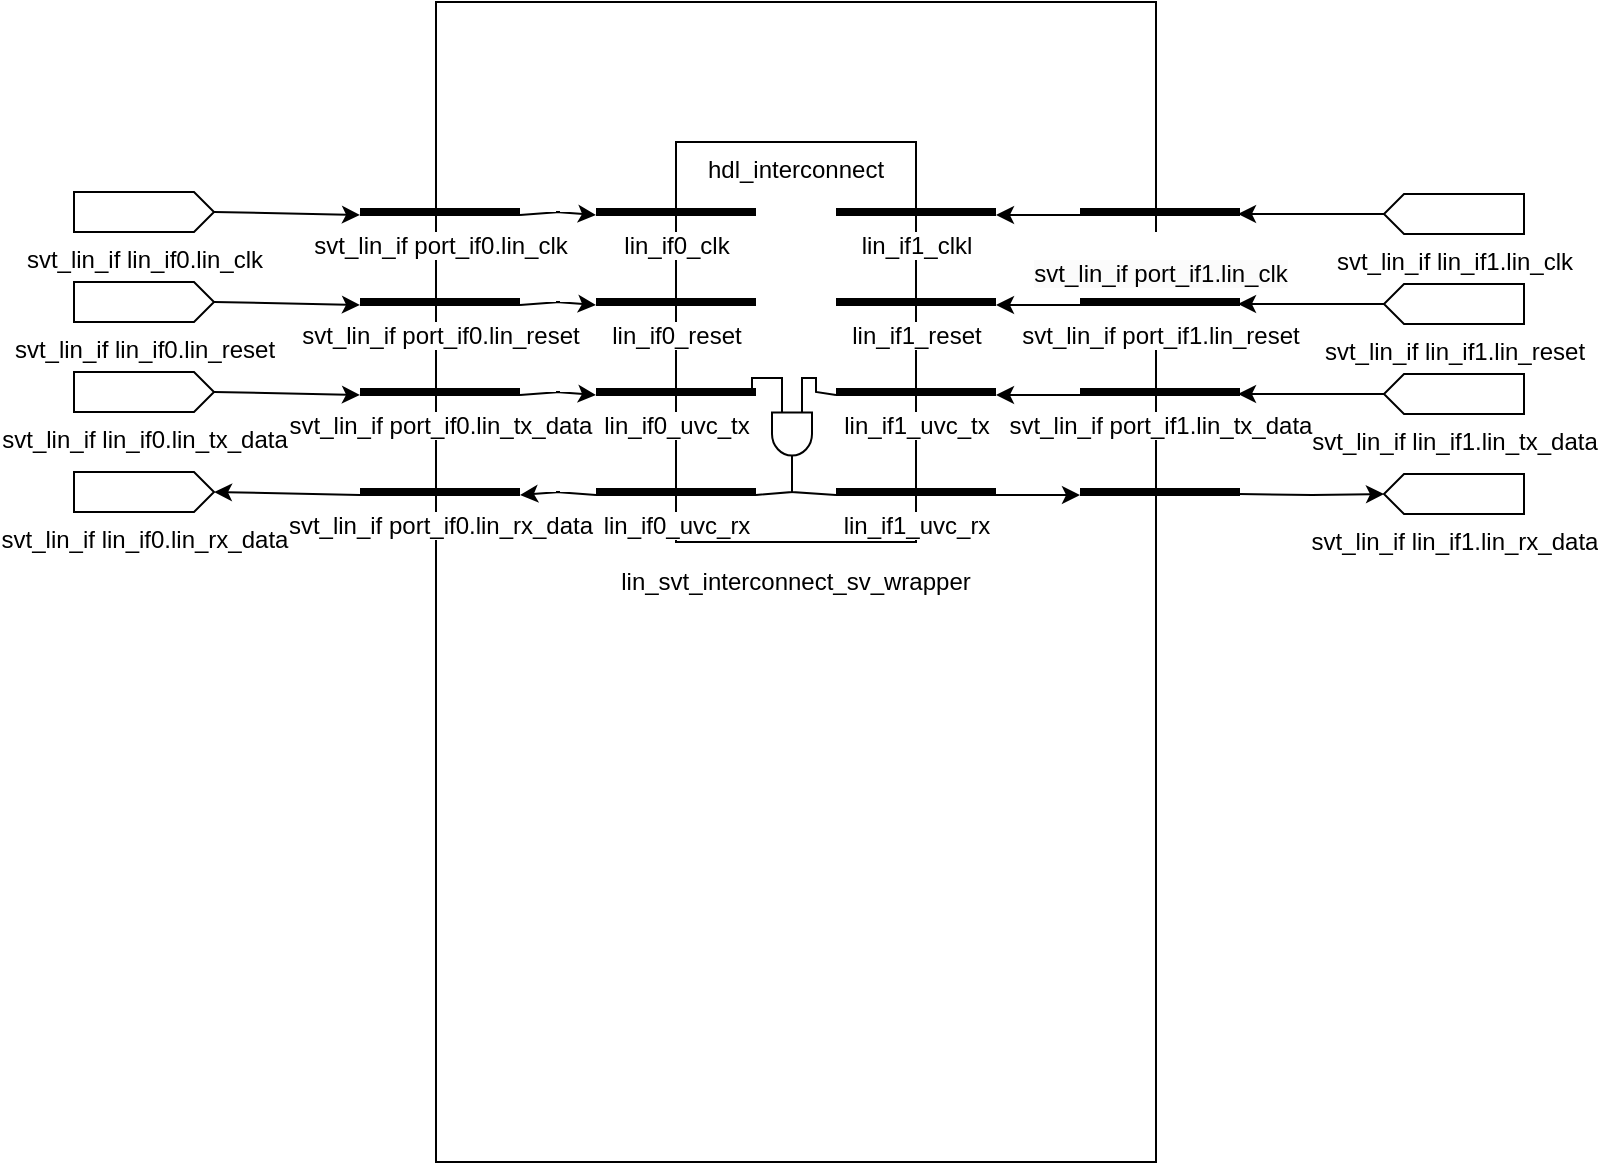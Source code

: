 <mxfile version="21.3.7" type="github">
  <diagram name="Page-1" id="s0u_vHOz71Pcf-7FPWjp">
    <mxGraphModel dx="1049" dy="620" grid="1" gridSize="10" guides="1" tooltips="1" connect="1" arrows="1" fold="1" page="1" pageScale="1" pageWidth="827" pageHeight="1169" math="0" shadow="0">
      <root>
        <mxCell id="0" />
        <mxCell id="1" parent="0" />
        <mxCell id="zUlbpa6E18nl6SuiUpmc-32" style="edgeStyle=orthogonalEdgeStyle;rounded=0;orthogonalLoop=1;jettySize=auto;html=1;entryX=1;entryY=0.5;entryDx=0;entryDy=0;entryPerimeter=0;" edge="1" parent="1" source="zUlbpa6E18nl6SuiUpmc-17" target="zUlbpa6E18nl6SuiUpmc-29">
          <mxGeometry relative="1" as="geometry" />
        </mxCell>
        <mxCell id="zUlbpa6E18nl6SuiUpmc-2" value="lin_svt_interconnect_sv_wrapper" style="rounded=0;whiteSpace=wrap;html=1;" vertex="1" parent="1">
          <mxGeometry x="234" y="200" width="360" height="580" as="geometry" />
        </mxCell>
        <mxCell id="zUlbpa6E18nl6SuiUpmc-1" value="&lt;div style=&quot;&quot;&gt;&lt;span style=&quot;background-color: initial;&quot;&gt;hdl_interconnect&lt;/span&gt;&lt;/div&gt;" style="rounded=0;whiteSpace=wrap;html=1;align=center;verticalAlign=top;" vertex="1" parent="1">
          <mxGeometry x="354" y="270" width="120" height="200" as="geometry" />
        </mxCell>
        <mxCell id="zUlbpa6E18nl6SuiUpmc-49" style="edgeStyle=orthogonalEdgeStyle;rounded=0;orthogonalLoop=1;jettySize=auto;html=1;" edge="1" parent="1" source="zUlbpa6E18nl6SuiUpmc-14" target="zUlbpa6E18nl6SuiUpmc-41">
          <mxGeometry relative="1" as="geometry" />
        </mxCell>
        <mxCell id="zUlbpa6E18nl6SuiUpmc-14" value="svt_lin_if port_if0.lin_clk" style="line;strokeWidth=4;html=1;perimeter=backbonePerimeter;points=[];outlineConnect=0;" vertex="1" parent="1">
          <mxGeometry x="196" y="300" width="80" height="10" as="geometry" />
        </mxCell>
        <mxCell id="zUlbpa6E18nl6SuiUpmc-50" style="edgeStyle=orthogonalEdgeStyle;rounded=0;orthogonalLoop=1;jettySize=auto;html=1;" edge="1" parent="1" source="zUlbpa6E18nl6SuiUpmc-15" target="zUlbpa6E18nl6SuiUpmc-42">
          <mxGeometry relative="1" as="geometry" />
        </mxCell>
        <mxCell id="zUlbpa6E18nl6SuiUpmc-15" value="svt_lin_if port_if0.lin_reset" style="line;strokeWidth=4;html=1;perimeter=backbonePerimeter;points=[];outlineConnect=0;" vertex="1" parent="1">
          <mxGeometry x="196" y="345" width="80" height="10" as="geometry" />
        </mxCell>
        <mxCell id="zUlbpa6E18nl6SuiUpmc-51" style="edgeStyle=orthogonalEdgeStyle;rounded=0;orthogonalLoop=1;jettySize=auto;html=1;" edge="1" parent="1" source="zUlbpa6E18nl6SuiUpmc-16" target="zUlbpa6E18nl6SuiUpmc-43">
          <mxGeometry relative="1" as="geometry" />
        </mxCell>
        <mxCell id="zUlbpa6E18nl6SuiUpmc-16" value="svt_lin_if port_if0.lin_tx_data" style="line;strokeWidth=4;html=1;perimeter=backbonePerimeter;points=[];outlineConnect=0;" vertex="1" parent="1">
          <mxGeometry x="196" y="390" width="80" height="10" as="geometry" />
        </mxCell>
        <mxCell id="zUlbpa6E18nl6SuiUpmc-52" style="edgeStyle=orthogonalEdgeStyle;rounded=0;orthogonalLoop=1;jettySize=auto;html=1;" edge="1" parent="1" source="zUlbpa6E18nl6SuiUpmc-44" target="zUlbpa6E18nl6SuiUpmc-17">
          <mxGeometry relative="1" as="geometry" />
        </mxCell>
        <mxCell id="zUlbpa6E18nl6SuiUpmc-17" value="svt_lin_if port_if0.lin_rx_data" style="line;strokeWidth=4;html=1;perimeter=backbonePerimeter;points=[];outlineConnect=0;" vertex="1" parent="1">
          <mxGeometry x="196" y="440" width="80" height="10" as="geometry" />
        </mxCell>
        <mxCell id="zUlbpa6E18nl6SuiUpmc-53" style="edgeStyle=orthogonalEdgeStyle;rounded=0;orthogonalLoop=1;jettySize=auto;html=1;" edge="1" parent="1" source="zUlbpa6E18nl6SuiUpmc-18" target="zUlbpa6E18nl6SuiUpmc-45">
          <mxGeometry relative="1" as="geometry" />
        </mxCell>
        <mxCell id="zUlbpa6E18nl6SuiUpmc-18" value="&#xa;&lt;span style=&quot;color: rgb(0, 0, 0); font-family: Helvetica; font-size: 12px; font-style: normal; font-variant-ligatures: normal; font-variant-caps: normal; font-weight: 400; letter-spacing: normal; orphans: 2; text-align: center; text-indent: 0px; text-transform: none; widows: 2; word-spacing: 0px; -webkit-text-stroke-width: 0px; background-color: rgb(251, 251, 251); text-decoration-thickness: initial; text-decoration-style: initial; text-decoration-color: initial; float: none; display: inline !important;&quot;&gt;svt_lin_if port_if1.lin_clk&lt;/span&gt;&#xa;&#xa;" style="line;strokeWidth=4;html=1;perimeter=backbonePerimeter;points=[];outlineConnect=0;" vertex="1" parent="1">
          <mxGeometry x="556" y="300" width="80" height="10" as="geometry" />
        </mxCell>
        <mxCell id="zUlbpa6E18nl6SuiUpmc-54" style="edgeStyle=orthogonalEdgeStyle;rounded=0;orthogonalLoop=1;jettySize=auto;html=1;" edge="1" parent="1" source="zUlbpa6E18nl6SuiUpmc-19" target="zUlbpa6E18nl6SuiUpmc-46">
          <mxGeometry relative="1" as="geometry" />
        </mxCell>
        <mxCell id="zUlbpa6E18nl6SuiUpmc-19" value="svt_lin_if port_if1.lin_reset" style="line;strokeWidth=4;html=1;perimeter=backbonePerimeter;points=[];outlineConnect=0;" vertex="1" parent="1">
          <mxGeometry x="556" y="345" width="80" height="10" as="geometry" />
        </mxCell>
        <mxCell id="zUlbpa6E18nl6SuiUpmc-55" style="edgeStyle=orthogonalEdgeStyle;rounded=0;orthogonalLoop=1;jettySize=auto;html=1;" edge="1" parent="1" source="zUlbpa6E18nl6SuiUpmc-20" target="zUlbpa6E18nl6SuiUpmc-47">
          <mxGeometry relative="1" as="geometry" />
        </mxCell>
        <mxCell id="zUlbpa6E18nl6SuiUpmc-20" value="svt_lin_if port_if1.lin_tx_data" style="line;strokeWidth=4;html=1;perimeter=backbonePerimeter;points=[];outlineConnect=0;" vertex="1" parent="1">
          <mxGeometry x="556" y="390" width="80" height="10" as="geometry" />
        </mxCell>
        <mxCell id="zUlbpa6E18nl6SuiUpmc-56" style="edgeStyle=orthogonalEdgeStyle;rounded=0;orthogonalLoop=1;jettySize=auto;html=1;" edge="1" parent="1" source="zUlbpa6E18nl6SuiUpmc-48" target="zUlbpa6E18nl6SuiUpmc-21">
          <mxGeometry relative="1" as="geometry" />
        </mxCell>
        <mxCell id="zUlbpa6E18nl6SuiUpmc-21" value="" style="line;strokeWidth=4;html=1;perimeter=backbonePerimeter;points=[];outlineConnect=0;" vertex="1" parent="1">
          <mxGeometry x="556" y="440" width="80" height="10" as="geometry" />
        </mxCell>
        <mxCell id="zUlbpa6E18nl6SuiUpmc-26" style="edgeStyle=orthogonalEdgeStyle;rounded=0;orthogonalLoop=1;jettySize=auto;html=1;exitX=1;exitY=0.5;exitDx=0;exitDy=0;exitPerimeter=0;" edge="1" parent="1" source="zUlbpa6E18nl6SuiUpmc-25" target="zUlbpa6E18nl6SuiUpmc-14">
          <mxGeometry relative="1" as="geometry" />
        </mxCell>
        <mxCell id="zUlbpa6E18nl6SuiUpmc-25" value="svt_lin_if lin_if0.lin_clk" style="shape=mxgraph.arrows2.arrow;verticalLabelPosition=bottom;shadow=0;dashed=0;align=center;html=1;verticalAlign=top;strokeWidth=1;dy=0;dx=10;notch=0;" vertex="1" parent="1">
          <mxGeometry x="53" y="295" width="70" height="20" as="geometry" />
        </mxCell>
        <mxCell id="zUlbpa6E18nl6SuiUpmc-30" style="edgeStyle=orthogonalEdgeStyle;rounded=0;orthogonalLoop=1;jettySize=auto;html=1;exitX=1;exitY=0.5;exitDx=0;exitDy=0;exitPerimeter=0;" edge="1" parent="1" source="zUlbpa6E18nl6SuiUpmc-27" target="zUlbpa6E18nl6SuiUpmc-15">
          <mxGeometry relative="1" as="geometry" />
        </mxCell>
        <mxCell id="zUlbpa6E18nl6SuiUpmc-27" value="svt_lin_if lin_if0.lin_reset" style="shape=mxgraph.arrows2.arrow;verticalLabelPosition=bottom;shadow=0;dashed=0;align=center;html=1;verticalAlign=top;strokeWidth=1;dy=0;dx=10;notch=0;" vertex="1" parent="1">
          <mxGeometry x="53" y="340" width="70" height="20" as="geometry" />
        </mxCell>
        <mxCell id="zUlbpa6E18nl6SuiUpmc-31" style="edgeStyle=orthogonalEdgeStyle;rounded=0;orthogonalLoop=1;jettySize=auto;html=1;exitX=1;exitY=0.5;exitDx=0;exitDy=0;exitPerimeter=0;" edge="1" parent="1" source="zUlbpa6E18nl6SuiUpmc-28" target="zUlbpa6E18nl6SuiUpmc-16">
          <mxGeometry relative="1" as="geometry" />
        </mxCell>
        <mxCell id="zUlbpa6E18nl6SuiUpmc-28" value="svt_lin_if lin_if0.lin_tx_data" style="shape=mxgraph.arrows2.arrow;verticalLabelPosition=bottom;shadow=0;dashed=0;align=center;html=1;verticalAlign=top;strokeWidth=1;dy=0;dx=10;notch=0;" vertex="1" parent="1">
          <mxGeometry x="53" y="385" width="70" height="20" as="geometry" />
        </mxCell>
        <mxCell id="zUlbpa6E18nl6SuiUpmc-29" value="svt_lin_if lin_if0.lin_rx_data" style="shape=mxgraph.arrows2.arrow;verticalLabelPosition=bottom;shadow=0;dashed=0;align=center;html=1;verticalAlign=top;strokeWidth=1;dy=0;dx=10;notch=0;" vertex="1" parent="1">
          <mxGeometry x="53" y="435" width="70" height="20" as="geometry" />
        </mxCell>
        <mxCell id="zUlbpa6E18nl6SuiUpmc-33" style="edgeStyle=orthogonalEdgeStyle;rounded=0;orthogonalLoop=1;jettySize=auto;html=1;exitX=1;exitY=0.5;exitDx=0;exitDy=0;exitPerimeter=0;" edge="1" parent="1" source="zUlbpa6E18nl6SuiUpmc-34">
          <mxGeometry relative="1" as="geometry">
            <mxPoint x="635" y="306" as="targetPoint" />
          </mxGeometry>
        </mxCell>
        <mxCell id="zUlbpa6E18nl6SuiUpmc-34" value="svt_lin_if lin_if1.lin_clk" style="shape=mxgraph.arrows2.arrow;verticalLabelPosition=bottom;shadow=0;dashed=0;align=center;html=1;verticalAlign=top;strokeWidth=1;dy=0;dx=10;notch=0;direction=west;" vertex="1" parent="1">
          <mxGeometry x="708" y="296" width="70" height="20" as="geometry" />
        </mxCell>
        <mxCell id="zUlbpa6E18nl6SuiUpmc-35" style="edgeStyle=orthogonalEdgeStyle;rounded=0;orthogonalLoop=1;jettySize=auto;html=1;exitX=1;exitY=0.5;exitDx=0;exitDy=0;exitPerimeter=0;" edge="1" parent="1" source="zUlbpa6E18nl6SuiUpmc-36">
          <mxGeometry relative="1" as="geometry">
            <mxPoint x="635" y="351" as="targetPoint" />
          </mxGeometry>
        </mxCell>
        <mxCell id="zUlbpa6E18nl6SuiUpmc-36" value="svt_lin_if lin_if1.lin_reset" style="shape=mxgraph.arrows2.arrow;verticalLabelPosition=bottom;shadow=0;dashed=0;align=center;html=1;verticalAlign=top;strokeWidth=1;dy=0;dx=10;notch=0;direction=west;" vertex="1" parent="1">
          <mxGeometry x="708" y="341" width="70" height="20" as="geometry" />
        </mxCell>
        <mxCell id="zUlbpa6E18nl6SuiUpmc-37" style="edgeStyle=orthogonalEdgeStyle;rounded=0;orthogonalLoop=1;jettySize=auto;html=1;exitX=1;exitY=0.5;exitDx=0;exitDy=0;exitPerimeter=0;" edge="1" parent="1" source="zUlbpa6E18nl6SuiUpmc-38">
          <mxGeometry relative="1" as="geometry">
            <mxPoint x="635" y="396" as="targetPoint" />
          </mxGeometry>
        </mxCell>
        <mxCell id="zUlbpa6E18nl6SuiUpmc-38" value="svt_lin_if lin_if1.lin_tx_data" style="shape=mxgraph.arrows2.arrow;verticalLabelPosition=bottom;shadow=0;dashed=0;align=center;html=1;verticalAlign=top;strokeWidth=1;dy=0;dx=10;notch=0;direction=west;" vertex="1" parent="1">
          <mxGeometry x="708" y="386" width="70" height="20" as="geometry" />
        </mxCell>
        <mxCell id="zUlbpa6E18nl6SuiUpmc-39" style="edgeStyle=orthogonalEdgeStyle;rounded=0;orthogonalLoop=1;jettySize=auto;html=1;exitX=1;exitY=0.5;exitDx=0;exitDy=0;exitPerimeter=0;entryX=1;entryY=0.5;entryDx=0;entryDy=0;entryPerimeter=0;" edge="1" parent="1" target="zUlbpa6E18nl6SuiUpmc-40">
          <mxGeometry relative="1" as="geometry">
            <mxPoint x="635" y="446" as="sourcePoint" />
          </mxGeometry>
        </mxCell>
        <mxCell id="zUlbpa6E18nl6SuiUpmc-40" value="svt_lin_if lin_if1.lin_rx_data" style="shape=mxgraph.arrows2.arrow;verticalLabelPosition=bottom;shadow=0;dashed=0;align=center;html=1;verticalAlign=top;strokeWidth=1;dy=0;dx=10;notch=0;direction=west;" vertex="1" parent="1">
          <mxGeometry x="708" y="436" width="70" height="20" as="geometry" />
        </mxCell>
        <mxCell id="zUlbpa6E18nl6SuiUpmc-41" value="lin_if0_clk" style="line;strokeWidth=4;html=1;perimeter=backbonePerimeter;points=[];outlineConnect=0;" vertex="1" parent="1">
          <mxGeometry x="314" y="300" width="80" height="10" as="geometry" />
        </mxCell>
        <mxCell id="zUlbpa6E18nl6SuiUpmc-42" value="lin_if0_reset" style="line;strokeWidth=4;html=1;perimeter=backbonePerimeter;points=[];outlineConnect=0;" vertex="1" parent="1">
          <mxGeometry x="314" y="345" width="80" height="10" as="geometry" />
        </mxCell>
        <mxCell id="zUlbpa6E18nl6SuiUpmc-43" value="lin_if0_uvc_tx" style="line;strokeWidth=4;html=1;perimeter=backbonePerimeter;points=[];outlineConnect=0;" vertex="1" parent="1">
          <mxGeometry x="314" y="390" width="80" height="10" as="geometry" />
        </mxCell>
        <mxCell id="zUlbpa6E18nl6SuiUpmc-44" value="lin_if0_uvc_rx" style="line;strokeWidth=4;html=1;perimeter=backbonePerimeter;points=[];outlineConnect=0;" vertex="1" parent="1">
          <mxGeometry x="314" y="440" width="80" height="10" as="geometry" />
        </mxCell>
        <mxCell id="zUlbpa6E18nl6SuiUpmc-45" value="lin_if1_clkl" style="line;strokeWidth=4;html=1;perimeter=backbonePerimeter;points=[];outlineConnect=0;" vertex="1" parent="1">
          <mxGeometry x="434" y="300" width="80" height="10" as="geometry" />
        </mxCell>
        <mxCell id="zUlbpa6E18nl6SuiUpmc-46" value="lin_if1_reset" style="line;strokeWidth=4;html=1;perimeter=backbonePerimeter;points=[];outlineConnect=0;" vertex="1" parent="1">
          <mxGeometry x="434" y="345" width="80" height="10" as="geometry" />
        </mxCell>
        <mxCell id="zUlbpa6E18nl6SuiUpmc-47" value="lin_if1_uvc_tx" style="line;strokeWidth=4;html=1;perimeter=backbonePerimeter;points=[];outlineConnect=0;" vertex="1" parent="1">
          <mxGeometry x="434" y="390" width="80" height="10" as="geometry" />
        </mxCell>
        <mxCell id="zUlbpa6E18nl6SuiUpmc-48" value="lin_if1_uvc_rx" style="line;strokeWidth=4;html=1;perimeter=backbonePerimeter;points=[];outlineConnect=0;" vertex="1" parent="1">
          <mxGeometry x="434" y="440" width="80" height="10" as="geometry" />
        </mxCell>
        <mxCell id="zUlbpa6E18nl6SuiUpmc-59" value="" style="verticalLabelPosition=bottom;shadow=0;dashed=0;align=center;html=1;verticalAlign=top;shape=mxgraph.electrical.logic_gates.logic_gate;operation=and;rotation=90;" vertex="1" parent="1">
          <mxGeometry x="394" y="406" width="36" height="20" as="geometry" />
        </mxCell>
        <mxCell id="zUlbpa6E18nl6SuiUpmc-64" value="" style="endArrow=none;html=1;rounded=0;exitX=0;exitY=0.75;exitDx=0;exitDy=0;exitPerimeter=0;edgeStyle=orthogonalEdgeStyle;" edge="1" parent="1" source="zUlbpa6E18nl6SuiUpmc-59" target="zUlbpa6E18nl6SuiUpmc-43">
          <mxGeometry width="50" height="50" relative="1" as="geometry">
            <mxPoint x="390" y="440" as="sourcePoint" />
            <mxPoint x="440" y="390" as="targetPoint" />
          </mxGeometry>
        </mxCell>
        <mxCell id="zUlbpa6E18nl6SuiUpmc-65" value="" style="endArrow=none;html=1;rounded=0;entryX=0;entryY=0.25;entryDx=0;entryDy=0;entryPerimeter=0;edgeStyle=orthogonalEdgeStyle;" edge="1" parent="1" source="zUlbpa6E18nl6SuiUpmc-47" target="zUlbpa6E18nl6SuiUpmc-59">
          <mxGeometry width="50" height="50" relative="1" as="geometry">
            <mxPoint x="340" y="420" as="sourcePoint" />
            <mxPoint x="390" y="370" as="targetPoint" />
          </mxGeometry>
        </mxCell>
        <mxCell id="zUlbpa6E18nl6SuiUpmc-67" value="" style="endArrow=none;html=1;rounded=0;entryX=1;entryY=0.5;entryDx=0;entryDy=0;entryPerimeter=0;edgeStyle=orthogonalEdgeStyle;" edge="1" parent="1" source="zUlbpa6E18nl6SuiUpmc-44" target="zUlbpa6E18nl6SuiUpmc-59">
          <mxGeometry width="50" height="50" relative="1" as="geometry">
            <mxPoint x="340" y="420" as="sourcePoint" />
            <mxPoint x="390" y="370" as="targetPoint" />
          </mxGeometry>
        </mxCell>
        <mxCell id="zUlbpa6E18nl6SuiUpmc-68" value="" style="endArrow=none;html=1;rounded=0;entryX=1;entryY=0.5;entryDx=0;entryDy=0;entryPerimeter=0;edgeStyle=orthogonalEdgeStyle;" edge="1" parent="1" source="zUlbpa6E18nl6SuiUpmc-48" target="zUlbpa6E18nl6SuiUpmc-59">
          <mxGeometry width="50" height="50" relative="1" as="geometry">
            <mxPoint x="340" y="420" as="sourcePoint" />
            <mxPoint x="390" y="370" as="targetPoint" />
          </mxGeometry>
        </mxCell>
      </root>
    </mxGraphModel>
  </diagram>
</mxfile>
